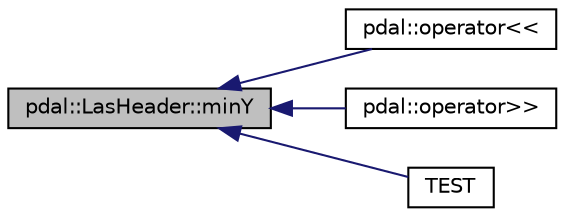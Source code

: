 digraph "pdal::LasHeader::minY"
{
  edge [fontname="Helvetica",fontsize="10",labelfontname="Helvetica",labelfontsize="10"];
  node [fontname="Helvetica",fontsize="10",shape=record];
  rankdir="LR";
  Node1 [label="pdal::LasHeader::minY",height=0.2,width=0.4,color="black", fillcolor="grey75", style="filled", fontcolor="black"];
  Node1 -> Node2 [dir="back",color="midnightblue",fontsize="10",style="solid",fontname="Helvetica"];
  Node2 [label="pdal::operator\<\<",height=0.2,width=0.4,color="black", fillcolor="white", style="filled",URL="$namespacepdal.html#ab0eb19c256a7de81752841ef0c83f9c2"];
  Node1 -> Node3 [dir="back",color="midnightblue",fontsize="10",style="solid",fontname="Helvetica"];
  Node3 [label="pdal::operator\>\>",height=0.2,width=0.4,color="black", fillcolor="white", style="filled",URL="$namespacepdal.html#a96d3d7266c452f1ea279b43b78dd43d1"];
  Node1 -> Node4 [dir="back",color="midnightblue",fontsize="10",style="solid",fontname="Helvetica"];
  Node4 [label="TEST",height=0.2,width=0.4,color="black", fillcolor="white", style="filled",URL="$LasReaderTest_8cpp.html#abb7afe92c00ae82352167ef5a47190e0"];
}
